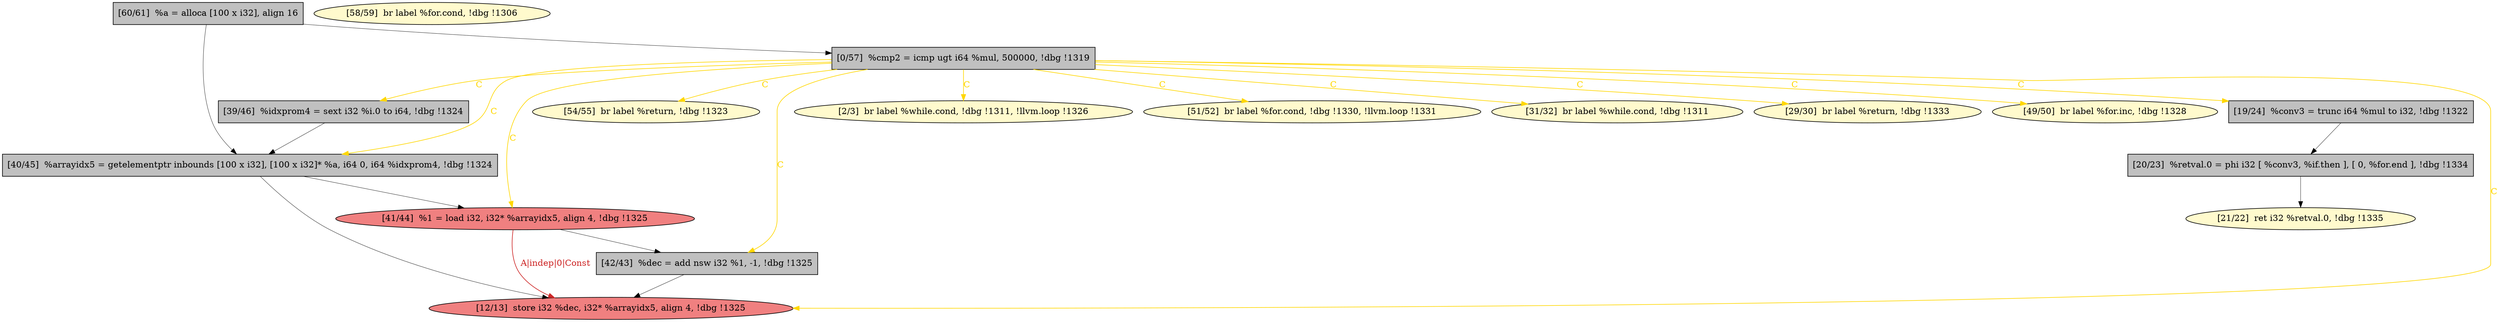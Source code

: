 
digraph G {


node93 [fillcolor=lightcoral,label="[41/44]  %1 = load i32, i32* %arrayidx5, align 4, !dbg !1325",shape=ellipse,style=filled ]
node87 [fillcolor=lemonchiffon,label="[54/55]  br label %return, !dbg !1323",shape=ellipse,style=filled ]
node92 [fillcolor=grey,label="[19/24]  %conv3 = trunc i64 %mul to i32, !dbg !1322",shape=rectangle,style=filled ]
node82 [fillcolor=lemonchiffon,label="[2/3]  br label %while.cond, !dbg !1311, !llvm.loop !1326",shape=ellipse,style=filled ]
node89 [fillcolor=grey,label="[39/46]  %idxprom4 = sext i32 %i.0 to i64, !dbg !1324",shape=rectangle,style=filled ]
node80 [fillcolor=grey,label="[20/23]  %retval.0 = phi i32 [ %conv3, %if.then ], [ 0, %for.end ], !dbg !1334",shape=rectangle,style=filled ]
node79 [fillcolor=lightcoral,label="[12/13]  store i32 %dec, i32* %arrayidx5, align 4, !dbg !1325",shape=ellipse,style=filled ]
node77 [fillcolor=grey,label="[0/57]  %cmp2 = icmp ugt i64 %mul, 500000, !dbg !1319",shape=rectangle,style=filled ]
node78 [fillcolor=grey,label="[42/43]  %dec = add nsw i32 %1, -1, !dbg !1325",shape=rectangle,style=filled ]
node83 [fillcolor=lemonchiffon,label="[58/59]  br label %for.cond, !dbg !1306",shape=ellipse,style=filled ]
node81 [fillcolor=lemonchiffon,label="[51/52]  br label %for.cond, !dbg !1330, !llvm.loop !1331",shape=ellipse,style=filled ]
node84 [fillcolor=lemonchiffon,label="[31/32]  br label %while.cond, !dbg !1311",shape=ellipse,style=filled ]
node86 [fillcolor=lemonchiffon,label="[29/30]  br label %return, !dbg !1333",shape=ellipse,style=filled ]
node85 [fillcolor=grey,label="[60/61]  %a = alloca [100 x i32], align 16",shape=rectangle,style=filled ]
node88 [fillcolor=lemonchiffon,label="[21/22]  ret i32 %retval.0, !dbg !1335",shape=ellipse,style=filled ]
node90 [fillcolor=lemonchiffon,label="[49/50]  br label %for.inc, !dbg !1328",shape=ellipse,style=filled ]
node91 [fillcolor=grey,label="[40/45]  %arrayidx5 = getelementptr inbounds [100 x i32], [100 x i32]* %a, i64 0, i64 %idxprom4, !dbg !1324",shape=rectangle,style=filled ]

node77->node84 [style=solid,color=gold,label="C",penwidth=1.0,fontcolor=gold ]
node85->node91 [style=solid,color=black,label="",penwidth=0.5,fontcolor=black ]
node77->node86 [style=solid,color=gold,label="C",penwidth=1.0,fontcolor=gold ]
node93->node78 [style=solid,color=black,label="",penwidth=0.5,fontcolor=black ]
node91->node79 [style=solid,color=black,label="",penwidth=0.5,fontcolor=black ]
node93->node79 [style=solid,color=firebrick3,label="A|indep|0|Const",penwidth=1.0,fontcolor=firebrick3 ]
node91->node93 [style=solid,color=black,label="",penwidth=0.5,fontcolor=black ]
node77->node78 [style=solid,color=gold,label="C",penwidth=1.0,fontcolor=gold ]
node77->node82 [style=solid,color=gold,label="C",penwidth=1.0,fontcolor=gold ]
node77->node90 [style=solid,color=gold,label="C",penwidth=1.0,fontcolor=gold ]
node77->node89 [style=solid,color=gold,label="C",penwidth=1.0,fontcolor=gold ]
node92->node80 [style=solid,color=black,label="",penwidth=0.5,fontcolor=black ]
node85->node77 [style=solid,color=black,label="",penwidth=0.5,fontcolor=black ]
node77->node91 [style=solid,color=gold,label="C",penwidth=1.0,fontcolor=gold ]
node89->node91 [style=solid,color=black,label="",penwidth=0.5,fontcolor=black ]
node77->node93 [style=solid,color=gold,label="C",penwidth=1.0,fontcolor=gold ]
node77->node92 [style=solid,color=gold,label="C",penwidth=1.0,fontcolor=gold ]
node77->node87 [style=solid,color=gold,label="C",penwidth=1.0,fontcolor=gold ]
node78->node79 [style=solid,color=black,label="",penwidth=0.5,fontcolor=black ]
node77->node81 [style=solid,color=gold,label="C",penwidth=1.0,fontcolor=gold ]
node80->node88 [style=solid,color=black,label="",penwidth=0.5,fontcolor=black ]
node77->node79 [style=solid,color=gold,label="C",penwidth=1.0,fontcolor=gold ]


}
